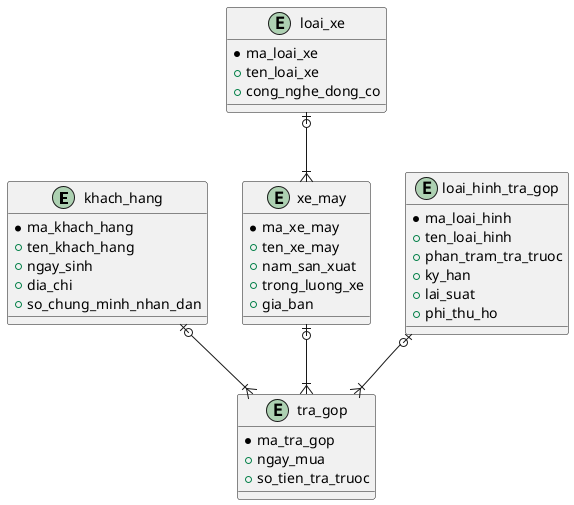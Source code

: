 @startuml

entity "khach_hang" as khach_hang {
 * ma_khach_hang
 + ten_khach_hang
 + ngay_sinh
 + dia_chi
 + so_chung_minh_nhan_dan
}

entity "loai_xe" as loai_xe {
 * ma_loai_xe
 + ten_loai_xe
 + cong_nghe_dong_co
}

entity "xe_may" as xe_may {
 * ma_xe_may
 + ten_xe_may
 + nam_san_xuat
 + trong_luong_xe
 + gia_ban
}

entity "loai_hinh_tra_gop" as loai_hinh_tra_gop {
 * ma_loai_hinh
 + ten_loai_hinh
 + phan_tram_tra_truoc
 + ky_han
 + lai_suat
 + phi_thu_ho
}

entity "tra_gop" as tra_gop {
 * ma_tra_gop
 + ngay_mua
 + so_tien_tra_truoc
}

loai_xe |o--|{ xe_may

loai_hinh_tra_gop |o--|{ tra_gop

khach_hang |o--|{ tra_gop

xe_may |o--|{ tra_gop

@enduml